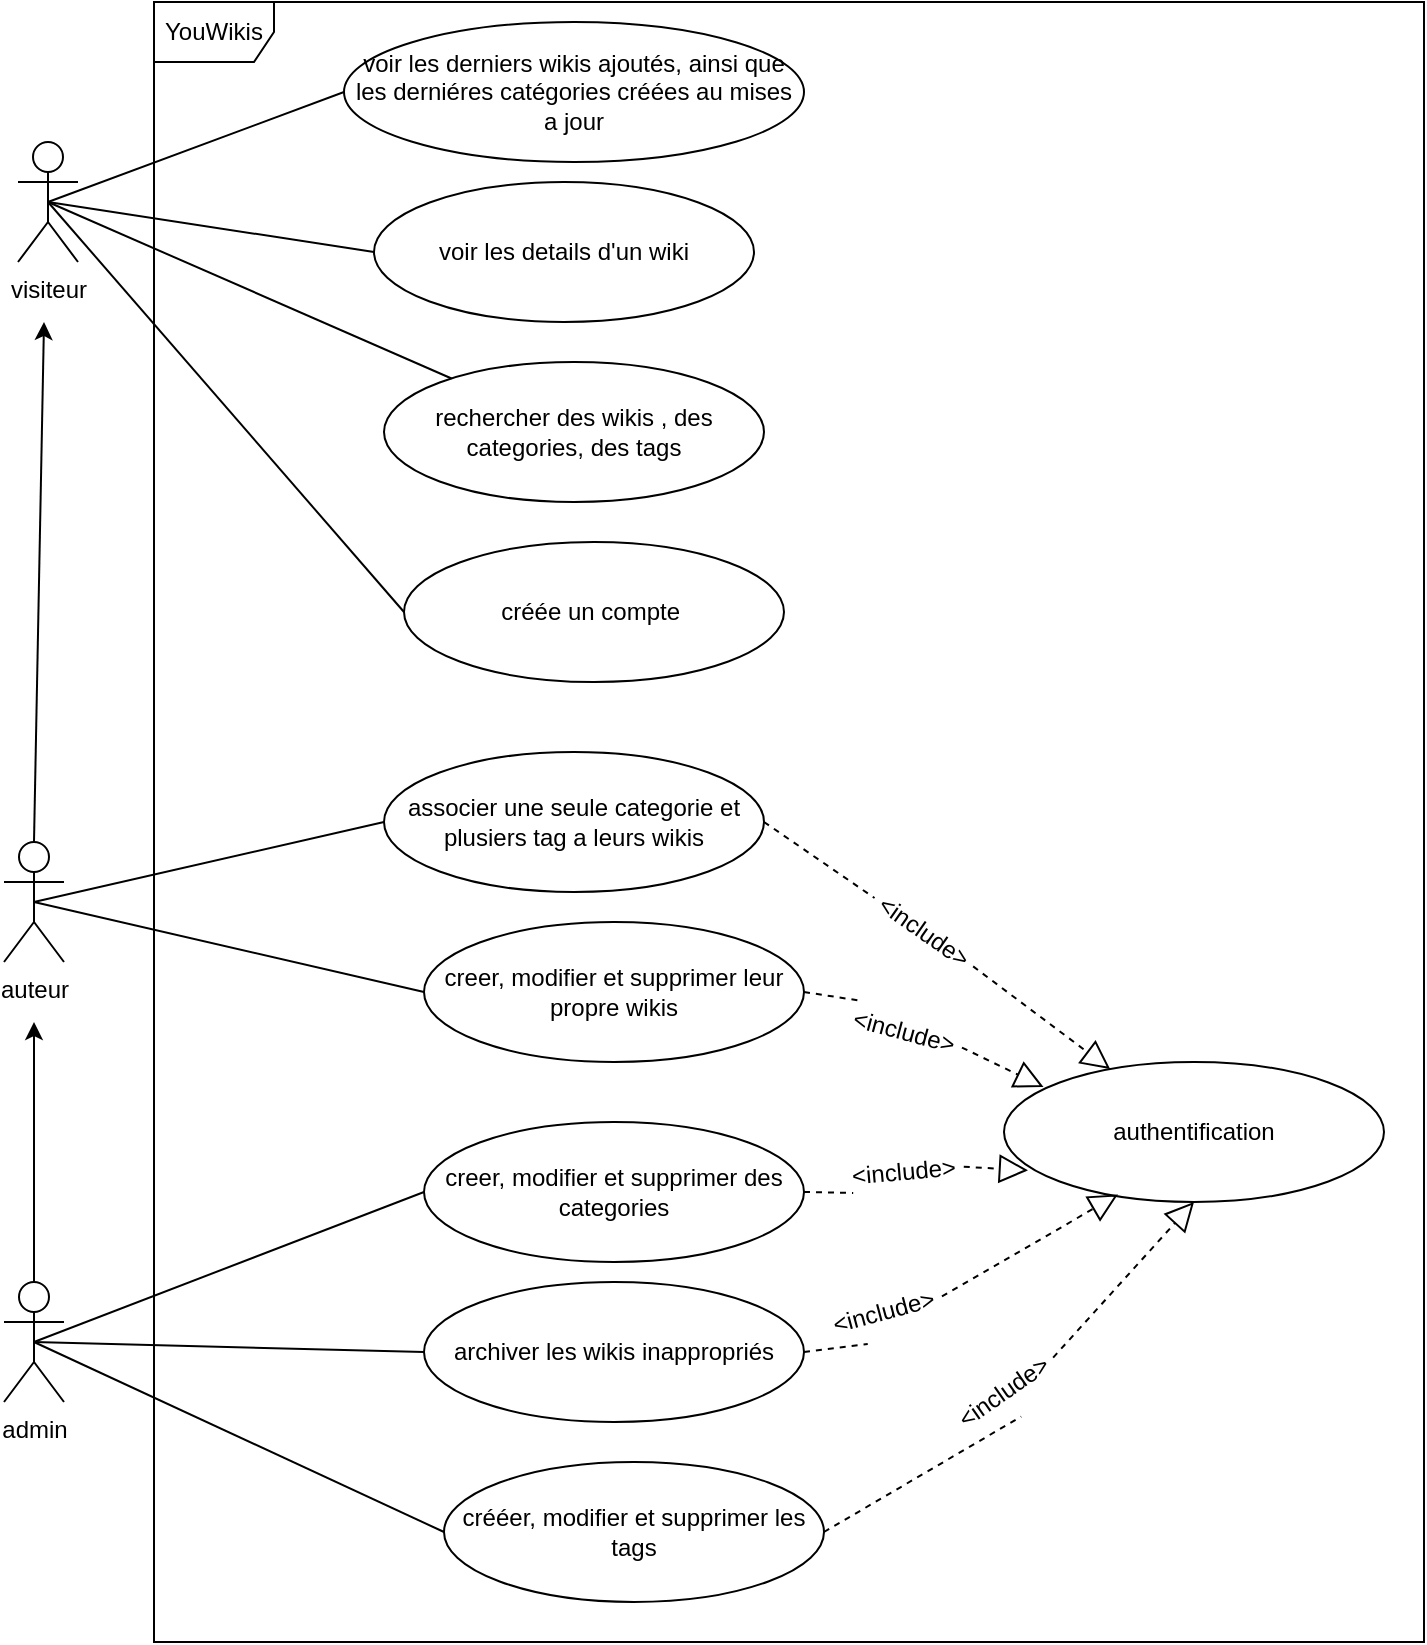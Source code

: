 <mxfile version="12.2.4" pages="1"><diagram id="90PpnR-5AJBD1PZd6F79" name="Page-1"><mxGraphModel dx="947" dy="560" grid="1" gridSize="10" guides="1" tooltips="1" connect="1" arrows="1" fold="1" page="0" pageScale="1" pageWidth="850" pageHeight="1100" math="0" shadow="0"><root><mxCell id="0"/><mxCell id="1" parent="0"/><mxCell id="2" value="visiteur" style="shape=umlActor;verticalLabelPosition=bottom;verticalAlign=top;html=1;" parent="1" vertex="1"><mxGeometry x="57" y="70" width="30" height="60" as="geometry"/></mxCell><mxCell id="3" value="auteur" style="shape=umlActor;verticalLabelPosition=bottom;verticalAlign=top;html=1;" parent="1" vertex="1"><mxGeometry x="50" y="420" width="30" height="60" as="geometry"/></mxCell><mxCell id="6" value="admin" style="shape=umlActor;verticalLabelPosition=bottom;verticalAlign=top;html=1;" parent="1" vertex="1"><mxGeometry x="50" y="640" width="30" height="60" as="geometry"/></mxCell><mxCell id="8" value="YouWikis" style="shape=umlFrame;whiteSpace=wrap;html=1;" parent="1" vertex="1"><mxGeometry x="125" width="635" height="820" as="geometry"/></mxCell><mxCell id="9" value="voir les derniers wikis ajoutés, ainsi que les derniéres catégories créées au mises a jour" style="ellipse;whiteSpace=wrap;html=1;" parent="1" vertex="1"><mxGeometry x="220" y="10" width="230" height="70" as="geometry"/></mxCell><mxCell id="10" value="voir les details d'un wiki" style="ellipse;whiteSpace=wrap;html=1;" parent="1" vertex="1"><mxGeometry x="235" y="90" width="190" height="70" as="geometry"/></mxCell><mxCell id="11" value="rechercher des wikis , des categories, des tags" style="ellipse;whiteSpace=wrap;html=1;" parent="1" vertex="1"><mxGeometry x="240" y="180" width="190" height="70" as="geometry"/></mxCell><mxCell id="12" value="créée un compte&amp;nbsp;" style="ellipse;whiteSpace=wrap;html=1;" parent="1" vertex="1"><mxGeometry x="250" y="270" width="190" height="70" as="geometry"/></mxCell><mxCell id="21" value="associer une seule categorie et plusiers tag a leurs wikis" style="ellipse;whiteSpace=wrap;html=1;" parent="1" vertex="1"><mxGeometry x="240" y="375" width="190" height="70" as="geometry"/></mxCell><mxCell id="22" value="creer, modifier et supprimer leur propre wikis" style="ellipse;whiteSpace=wrap;html=1;" parent="1" vertex="1"><mxGeometry x="260" y="460" width="190" height="70" as="geometry"/></mxCell><mxCell id="32" value="creer, modifier et supprimer des categories" style="ellipse;whiteSpace=wrap;html=1;" parent="1" vertex="1"><mxGeometry x="260" y="560" width="190" height="70" as="geometry"/></mxCell><mxCell id="34" value="crééer, modifier et supprimer les tags" style="ellipse;whiteSpace=wrap;html=1;" parent="1" vertex="1"><mxGeometry x="270" y="730" width="190" height="70" as="geometry"/></mxCell><mxCell id="33" value="archiver les wikis inappropriés" style="ellipse;whiteSpace=wrap;html=1;" parent="1" vertex="1"><mxGeometry x="260" y="640" width="190" height="70" as="geometry"/></mxCell><mxCell id="25" value="authentification" style="ellipse;whiteSpace=wrap;html=1;" parent="1" vertex="1"><mxGeometry x="550" y="530" width="190" height="70" as="geometry"/></mxCell><mxCell id="14" value="" style="endArrow=none;html=1;exitX=0.5;exitY=0.5;exitDx=0;exitDy=0;exitPerimeter=0;entryX=0;entryY=0.5;entryDx=0;entryDy=0;" parent="1" source="2" target="9" edge="1"><mxGeometry width="50" height="50" relative="1" as="geometry"><mxPoint x="360" y="320" as="sourcePoint"/><mxPoint x="410" y="270" as="targetPoint"/></mxGeometry></mxCell><mxCell id="15" value="" style="endArrow=none;html=1;exitX=0.5;exitY=0.5;exitDx=0;exitDy=0;exitPerimeter=0;" parent="1" source="2" target="11" edge="1"><mxGeometry width="50" height="50" relative="1" as="geometry"><mxPoint x="85" y="110" as="sourcePoint"/><mxPoint x="230.0" y="55" as="targetPoint"/></mxGeometry></mxCell><mxCell id="17" value="" style="endArrow=none;html=1;exitX=0.5;exitY=0.5;exitDx=0;exitDy=0;exitPerimeter=0;entryX=0;entryY=0.5;entryDx=0;entryDy=0;" parent="1" source="2" target="12" edge="1"><mxGeometry width="50" height="50" relative="1" as="geometry"><mxPoint x="85" y="110" as="sourcePoint"/><mxPoint x="284.085" y="198.142" as="targetPoint"/></mxGeometry></mxCell><mxCell id="16" value="" style="endArrow=none;html=1;exitX=0.5;exitY=0.5;exitDx=0;exitDy=0;exitPerimeter=0;entryX=0;entryY=0.5;entryDx=0;entryDy=0;" parent="1" source="2" target="10" edge="1"><mxGeometry width="50" height="50" relative="1" as="geometry"><mxPoint x="95" y="120.0" as="sourcePoint"/><mxPoint x="240.0" y="65" as="targetPoint"/></mxGeometry></mxCell><mxCell id="19" value="" style="endArrow=classic;html=1;exitX=0.5;exitY=0;exitDx=0;exitDy=0;exitPerimeter=0;" parent="1" source="3" edge="1"><mxGeometry width="50" height="50" relative="1" as="geometry"><mxPoint x="180" y="320" as="sourcePoint"/><mxPoint x="70" y="160" as="targetPoint"/></mxGeometry></mxCell><mxCell id="20" value="" style="endArrow=classic;html=1;" parent="1" edge="1"><mxGeometry width="50" height="50" relative="1" as="geometry"><mxPoint x="65" y="640" as="sourcePoint"/><mxPoint x="65" y="510" as="targetPoint"/></mxGeometry></mxCell><mxCell id="23" value="" style="endArrow=none;html=1;exitX=0.5;exitY=0.5;exitDx=0;exitDy=0;exitPerimeter=0;entryX=0;entryY=0.5;entryDx=0;entryDy=0;" parent="1" source="3" target="21" edge="1"><mxGeometry width="50" height="50" relative="1" as="geometry"><mxPoint x="290" y="460" as="sourcePoint"/><mxPoint x="340" y="410" as="targetPoint"/></mxGeometry></mxCell><mxCell id="24" value="" style="endArrow=none;html=1;entryX=0;entryY=0.5;entryDx=0;entryDy=0;exitX=0.5;exitY=0.5;exitDx=0;exitDy=0;exitPerimeter=0;" parent="1" source="3" target="22" edge="1"><mxGeometry width="50" height="50" relative="1" as="geometry"><mxPoint x="90" y="460" as="sourcePoint"/><mxPoint x="250.0" y="420" as="targetPoint"/></mxGeometry></mxCell><mxCell id="35" value="" style="endArrow=none;html=1;entryX=0;entryY=0.5;entryDx=0;entryDy=0;exitX=0.5;exitY=0.5;exitDx=0;exitDy=0;exitPerimeter=0;" parent="1" source="6" target="33" edge="1"><mxGeometry width="50" height="50" relative="1" as="geometry"><mxPoint x="75" y="460" as="sourcePoint"/><mxPoint x="270.0" y="505" as="targetPoint"/></mxGeometry></mxCell><mxCell id="36" value="" style="endArrow=none;html=1;entryX=0;entryY=0.5;entryDx=0;entryDy=0;exitX=0.5;exitY=0.5;exitDx=0;exitDy=0;exitPerimeter=0;" parent="1" source="6" target="34" edge="1"><mxGeometry width="50" height="50" relative="1" as="geometry"><mxPoint x="85" y="470" as="sourcePoint"/><mxPoint x="280.0" y="515" as="targetPoint"/></mxGeometry></mxCell><mxCell id="37" value="" style="endArrow=none;html=1;entryX=0;entryY=0.5;entryDx=0;entryDy=0;exitX=0.5;exitY=0.5;exitDx=0;exitDy=0;exitPerimeter=0;" parent="1" source="6" target="32" edge="1"><mxGeometry width="50" height="50" relative="1" as="geometry"><mxPoint x="95" y="480" as="sourcePoint"/><mxPoint x="290.0" y="525" as="targetPoint"/></mxGeometry></mxCell><mxCell id="28" value="" style="endArrow=block;dashed=1;endFill=0;endSize=12;html=1;exitX=1;exitY=0.5;exitDx=0;exitDy=0;startArrow=none;" parent="1" source="29" target="25" edge="1"><mxGeometry width="160" relative="1" as="geometry"><mxPoint x="460" y="420" as="sourcePoint"/><mxPoint x="620" y="420" as="targetPoint"/></mxGeometry></mxCell><mxCell id="30" value="" style="endArrow=block;dashed=1;endFill=0;endSize=12;html=1;exitX=1;exitY=0.5;exitDx=0;exitDy=0;entryX=0.104;entryY=0.179;entryDx=0;entryDy=0;entryPerimeter=0;startArrow=none;" parent="1" source="31" target="25" edge="1"><mxGeometry width="160" relative="1" as="geometry"><mxPoint x="440.0" y="420" as="sourcePoint"/><mxPoint x="611.744" y="543.839" as="targetPoint"/></mxGeometry></mxCell><mxCell id="38" value="" style="endArrow=block;dashed=1;endFill=0;endSize=12;html=1;exitX=1;exitY=0.5;exitDx=0;exitDy=0;entryX=0.5;entryY=1;entryDx=0;entryDy=0;startArrow=none;" parent="1" source="45" target="25" edge="1"><mxGeometry width="160" relative="1" as="geometry"><mxPoint x="460.0" y="505" as="sourcePoint"/><mxPoint x="579.76" y="552.53" as="targetPoint"/></mxGeometry></mxCell><mxCell id="39" value="" style="endArrow=block;dashed=1;endFill=0;endSize=12;html=1;exitX=1;exitY=0.5;exitDx=0;exitDy=0;entryX=0.3;entryY=0.946;entryDx=0;entryDy=0;entryPerimeter=0;startArrow=none;" parent="1" source="44" target="25" edge="1"><mxGeometry width="160" relative="1" as="geometry"><mxPoint x="470.0" y="515" as="sourcePoint"/><mxPoint x="589.76" y="562.53" as="targetPoint"/></mxGeometry></mxCell><mxCell id="40" value="" style="endArrow=block;dashed=1;endFill=0;endSize=12;html=1;exitX=1;exitY=0.5;exitDx=0;exitDy=0;entryX=0.063;entryY=0.774;entryDx=0;entryDy=0;entryPerimeter=0;startArrow=none;" parent="1" source="43" target="25" edge="1"><mxGeometry width="160" relative="1" as="geometry"><mxPoint x="480.0" y="525" as="sourcePoint"/><mxPoint x="599.76" y="572.53" as="targetPoint"/></mxGeometry></mxCell><mxCell id="46" value="" style="endArrow=none;dashed=1;endFill=0;endSize=12;html=1;exitX=1;exitY=0.5;exitDx=0;exitDy=0;entryX=0.3;entryY=0.946;entryDx=0;entryDy=0;entryPerimeter=0;" parent="1" source="33" target="44" edge="1"><mxGeometry width="160" relative="1" as="geometry"><mxPoint x="450" y="675" as="sourcePoint"/><mxPoint x="607" y="596.22" as="targetPoint"/></mxGeometry></mxCell><mxCell id="44" value="&amp;lt;include&amp;gt;" style="text;html=1;strokeColor=none;fillColor=none;align=center;verticalAlign=middle;whiteSpace=wrap;rounded=0;rotation=-15;" parent="1" vertex="1"><mxGeometry x="460" y="640" width="60" height="30" as="geometry"/></mxCell><mxCell id="48" value="" style="endArrow=none;dashed=1;endFill=0;endSize=12;html=1;exitX=1;exitY=0.5;exitDx=0;exitDy=0;entryX=0.063;entryY=0.774;entryDx=0;entryDy=0;entryPerimeter=0;" parent="1" source="32" target="43" edge="1"><mxGeometry width="160" relative="1" as="geometry"><mxPoint x="450" y="595" as="sourcePoint"/><mxPoint x="561.97" y="584.18" as="targetPoint"/></mxGeometry></mxCell><mxCell id="43" value="&amp;lt;include&amp;gt;" style="text;html=1;strokeColor=none;fillColor=none;align=center;verticalAlign=middle;whiteSpace=wrap;rounded=0;rotation=-5;" parent="1" vertex="1"><mxGeometry x="470" y="570" width="60" height="30" as="geometry"/></mxCell><mxCell id="49" value="" style="endArrow=none;dashed=1;endFill=0;endSize=12;html=1;exitX=1;exitY=0.5;exitDx=0;exitDy=0;entryX=0.5;entryY=1;entryDx=0;entryDy=0;" parent="1" source="34" target="45" edge="1"><mxGeometry width="160" relative="1" as="geometry"><mxPoint x="460" y="765" as="sourcePoint"/><mxPoint x="645" y="600" as="targetPoint"/></mxGeometry></mxCell><mxCell id="45" value="&amp;lt;include&amp;gt;" style="text;html=1;strokeColor=none;fillColor=none;align=center;verticalAlign=middle;whiteSpace=wrap;rounded=0;rotation=-35;" parent="1" vertex="1"><mxGeometry x="520" y="680" width="60" height="30" as="geometry"/></mxCell><mxCell id="50" value="" style="endArrow=none;dashed=1;endFill=0;endSize=12;html=1;exitX=1;exitY=0.5;exitDx=0;exitDy=0;entryX=0.104;entryY=0.179;entryDx=0;entryDy=0;entryPerimeter=0;" parent="1" source="22" target="31" edge="1"><mxGeometry width="160" relative="1" as="geometry"><mxPoint x="450" y="495" as="sourcePoint"/><mxPoint x="569.76" y="542.53" as="targetPoint"/></mxGeometry></mxCell><mxCell id="31" value="&amp;lt;include&amp;gt;" style="text;html=1;strokeColor=none;fillColor=none;align=center;verticalAlign=middle;whiteSpace=wrap;rounded=0;rotation=15;" parent="1" vertex="1"><mxGeometry x="470" y="500" width="60" height="30" as="geometry"/></mxCell><mxCell id="51" value="" style="endArrow=none;dashed=1;endFill=0;endSize=12;html=1;exitX=1;exitY=0.5;exitDx=0;exitDy=0;" parent="1" source="21" target="29" edge="1"><mxGeometry width="160" relative="1" as="geometry"><mxPoint x="430" y="410.0" as="sourcePoint"/><mxPoint x="601.725" y="533.842" as="targetPoint"/></mxGeometry></mxCell><mxCell id="29" value="&amp;lt;include&amp;gt;" style="text;html=1;strokeColor=none;fillColor=none;align=center;verticalAlign=middle;whiteSpace=wrap;rounded=0;rotation=35;" parent="1" vertex="1"><mxGeometry x="480" y="450" width="60" height="30" as="geometry"/></mxCell></root></mxGraphModel></diagram></mxfile>